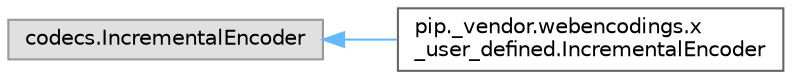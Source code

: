 digraph "Graphical Class Hierarchy"
{
 // LATEX_PDF_SIZE
  bgcolor="transparent";
  edge [fontname=Helvetica,fontsize=10,labelfontname=Helvetica,labelfontsize=10];
  node [fontname=Helvetica,fontsize=10,shape=box,height=0.2,width=0.4];
  rankdir="LR";
  Node0 [id="Node000000",label="codecs.IncrementalEncoder",height=0.2,width=0.4,color="grey60", fillcolor="#E0E0E0", style="filled",tooltip=" "];
  Node0 -> Node1 [id="edge977_Node000000_Node000001",dir="back",color="steelblue1",style="solid",tooltip=" "];
  Node1 [id="Node000001",label="pip._vendor.webencodings.x\l_user_defined.IncrementalEncoder",height=0.2,width=0.4,color="grey40", fillcolor="white", style="filled",URL="$classpip_1_1__vendor_1_1webencodings_1_1x__user__defined_1_1_incremental_encoder.html",tooltip=" "];
}
